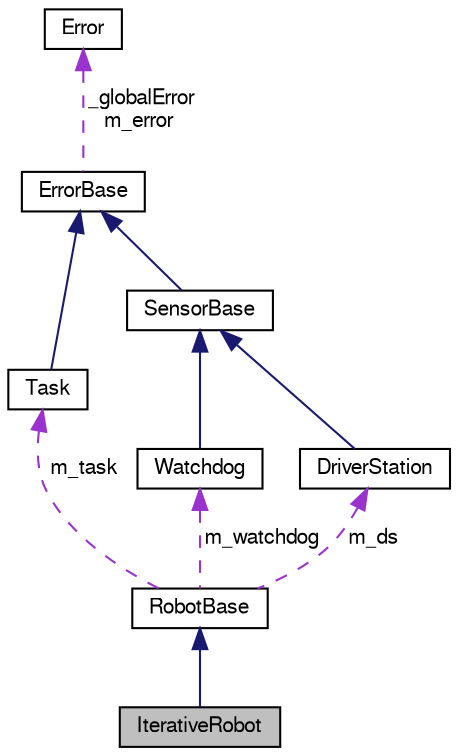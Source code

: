 digraph "IterativeRobot"
{
  bgcolor="transparent";
  edge [fontname="FreeSans",fontsize="10",labelfontname="FreeSans",labelfontsize="10"];
  node [fontname="FreeSans",fontsize="10",shape=record];
  Node1 [label="IterativeRobot",height=0.2,width=0.4,color="black", fillcolor="grey75", style="filled" fontcolor="black"];
  Node2 -> Node1 [dir="back",color="midnightblue",fontsize="10",style="solid",fontname="FreeSans"];
  Node2 [label="RobotBase",height=0.2,width=0.4,color="black",URL="$class_robot_base.html"];
  Node3 -> Node2 [dir="back",color="darkorchid3",fontsize="10",style="dashed",label=" m_task" ,fontname="FreeSans"];
  Node3 [label="Task",height=0.2,width=0.4,color="black",URL="$class_task.html"];
  Node4 -> Node3 [dir="back",color="midnightblue",fontsize="10",style="solid",fontname="FreeSans"];
  Node4 [label="ErrorBase",height=0.2,width=0.4,color="black",URL="$class_error_base.html"];
  Node5 -> Node4 [dir="back",color="darkorchid3",fontsize="10",style="dashed",label=" _globalError\nm_error" ,fontname="FreeSans"];
  Node5 [label="Error",height=0.2,width=0.4,color="black",URL="$class_error.html"];
  Node6 -> Node2 [dir="back",color="darkorchid3",fontsize="10",style="dashed",label=" m_watchdog" ,fontname="FreeSans"];
  Node6 [label="Watchdog",height=0.2,width=0.4,color="black",URL="$class_watchdog.html"];
  Node7 -> Node6 [dir="back",color="midnightblue",fontsize="10",style="solid",fontname="FreeSans"];
  Node7 [label="SensorBase",height=0.2,width=0.4,color="black",URL="$class_sensor_base.html"];
  Node4 -> Node7 [dir="back",color="midnightblue",fontsize="10",style="solid",fontname="FreeSans"];
  Node8 -> Node2 [dir="back",color="darkorchid3",fontsize="10",style="dashed",label=" m_ds" ,fontname="FreeSans"];
  Node8 [label="DriverStation",height=0.2,width=0.4,color="black",URL="$class_driver_station.html"];
  Node7 -> Node8 [dir="back",color="midnightblue",fontsize="10",style="solid",fontname="FreeSans"];
}
